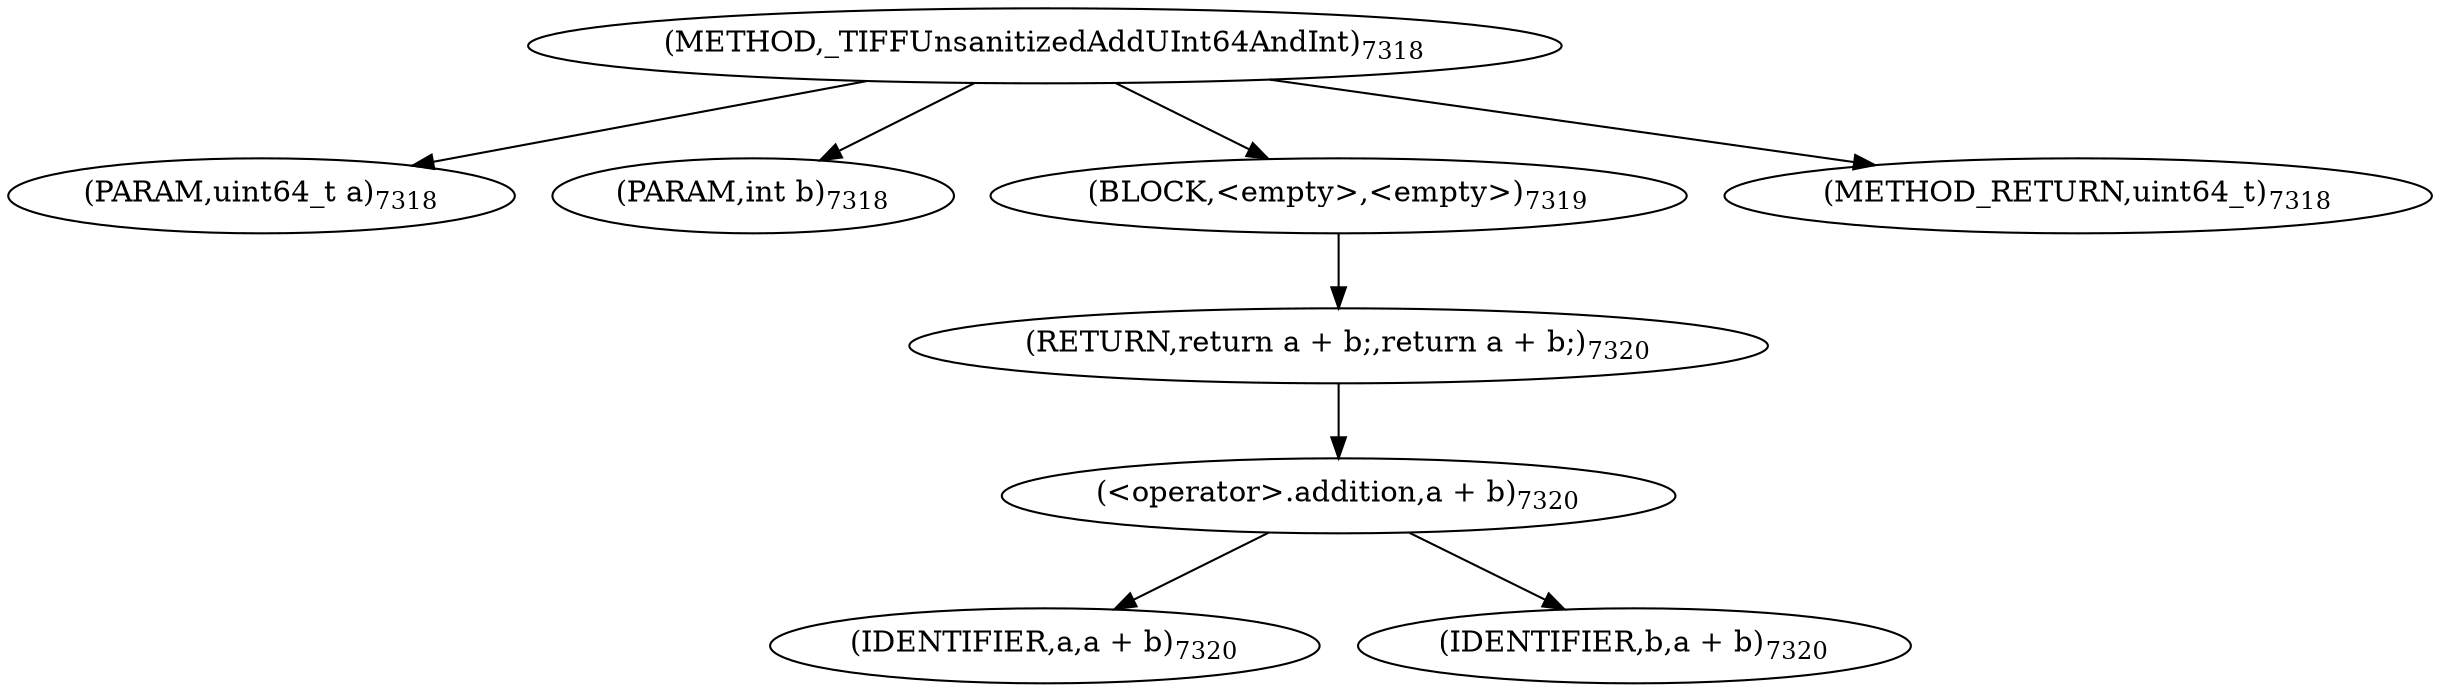 digraph "_TIFFUnsanitizedAddUInt64AndInt" {  
"97513" [label = <(METHOD,_TIFFUnsanitizedAddUInt64AndInt)<SUB>7318</SUB>> ]
"97514" [label = <(PARAM,uint64_t a)<SUB>7318</SUB>> ]
"97515" [label = <(PARAM,int b)<SUB>7318</SUB>> ]
"97516" [label = <(BLOCK,&lt;empty&gt;,&lt;empty&gt;)<SUB>7319</SUB>> ]
"97517" [label = <(RETURN,return a + b;,return a + b;)<SUB>7320</SUB>> ]
"97518" [label = <(&lt;operator&gt;.addition,a + b)<SUB>7320</SUB>> ]
"97519" [label = <(IDENTIFIER,a,a + b)<SUB>7320</SUB>> ]
"97520" [label = <(IDENTIFIER,b,a + b)<SUB>7320</SUB>> ]
"97521" [label = <(METHOD_RETURN,uint64_t)<SUB>7318</SUB>> ]
  "97513" -> "97514" 
  "97513" -> "97515" 
  "97513" -> "97516" 
  "97513" -> "97521" 
  "97516" -> "97517" 
  "97517" -> "97518" 
  "97518" -> "97519" 
  "97518" -> "97520" 
}
